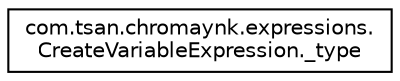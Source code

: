 digraph "Graphical Class Hierarchy"
{
 // LATEX_PDF_SIZE
  edge [fontname="Helvetica",fontsize="10",labelfontname="Helvetica",labelfontsize="10"];
  node [fontname="Helvetica",fontsize="10",shape=record];
  rankdir="LR";
  Node0 [label="com.tsan.chromaynk.expressions.\lCreateVariableExpression._type",height=0.2,width=0.4,color="black", fillcolor="white", style="filled",URL="$enumcom_1_1tsan_1_1chromaynk_1_1expressions_1_1CreateVariableExpression_1_1__type.html",tooltip=" "];
}
